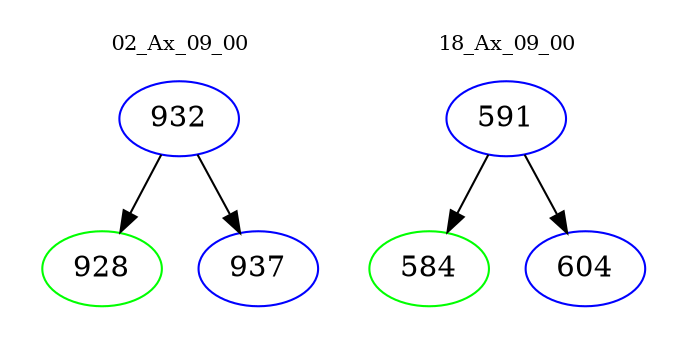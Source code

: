 digraph{
subgraph cluster_0 {
color = white
label = "02_Ax_09_00";
fontsize=10;
T0_932 [label="932", color="blue"]
T0_932 -> T0_928 [color="black"]
T0_928 [label="928", color="green"]
T0_932 -> T0_937 [color="black"]
T0_937 [label="937", color="blue"]
}
subgraph cluster_1 {
color = white
label = "18_Ax_09_00";
fontsize=10;
T1_591 [label="591", color="blue"]
T1_591 -> T1_584 [color="black"]
T1_584 [label="584", color="green"]
T1_591 -> T1_604 [color="black"]
T1_604 [label="604", color="blue"]
}
}
